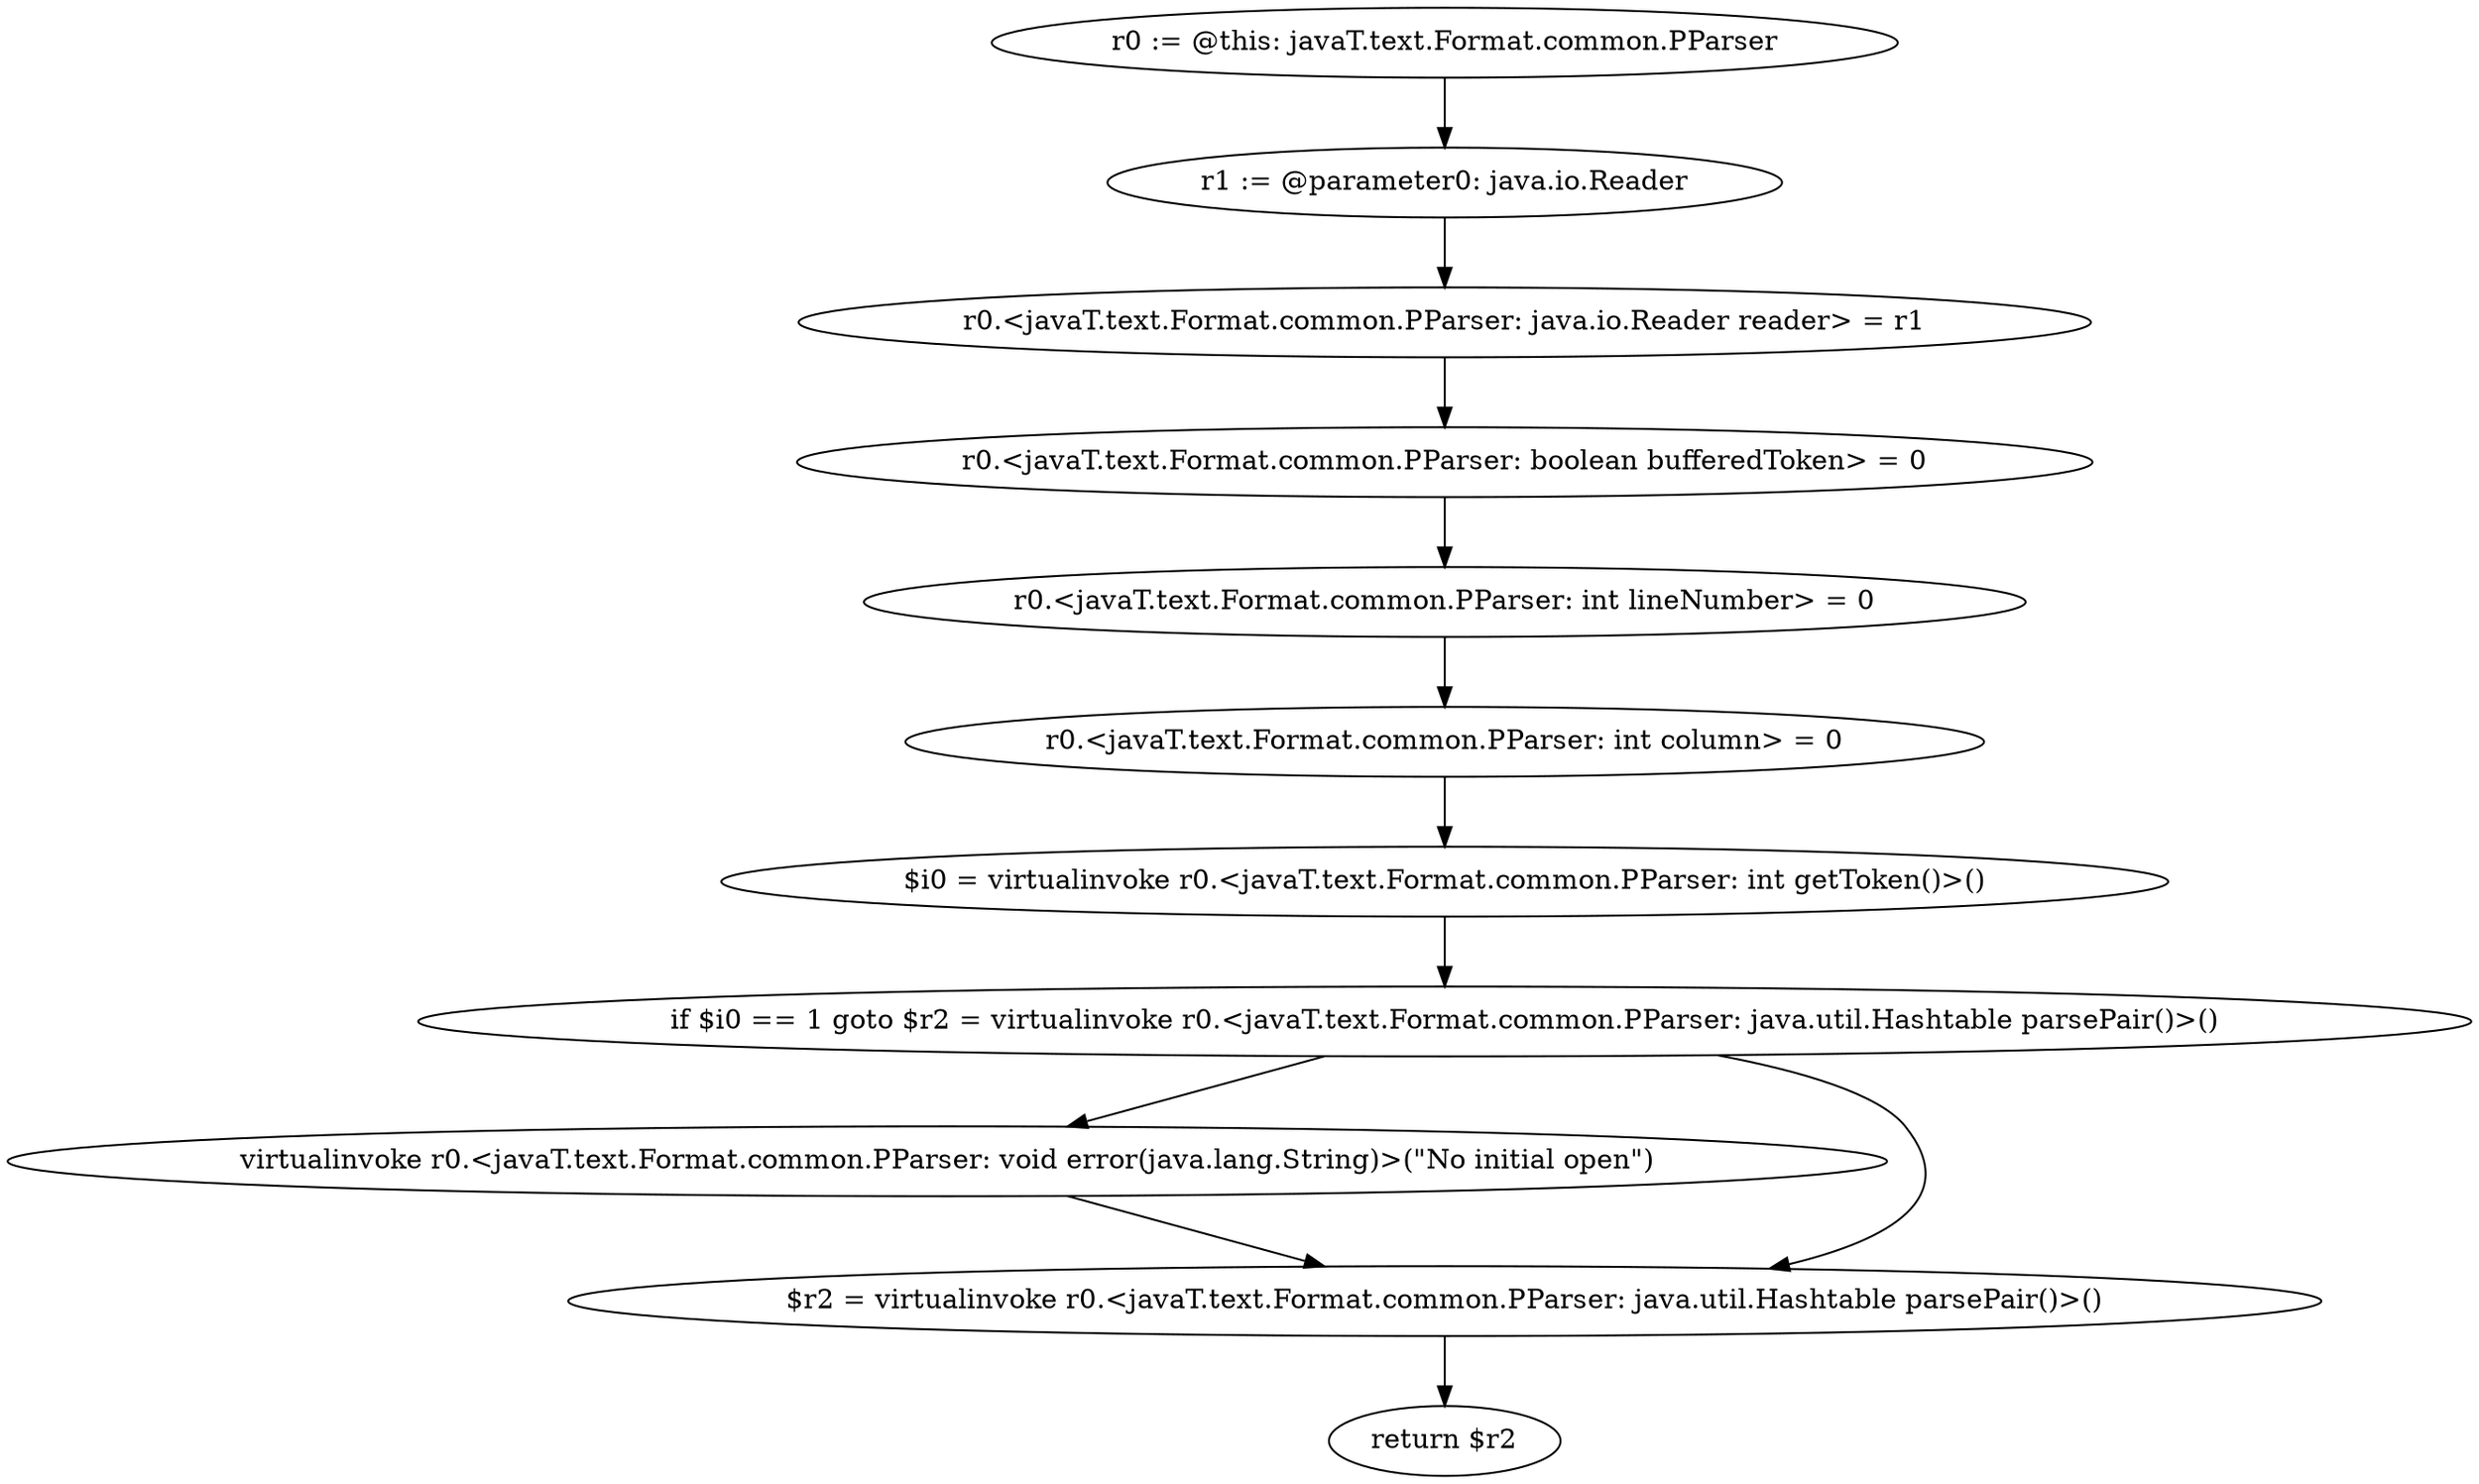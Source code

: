 digraph "unitGraph" {
    "r0 := @this: javaT.text.Format.common.PParser"
    "r1 := @parameter0: java.io.Reader"
    "r0.<javaT.text.Format.common.PParser: java.io.Reader reader> = r1"
    "r0.<javaT.text.Format.common.PParser: boolean bufferedToken> = 0"
    "r0.<javaT.text.Format.common.PParser: int lineNumber> = 0"
    "r0.<javaT.text.Format.common.PParser: int column> = 0"
    "$i0 = virtualinvoke r0.<javaT.text.Format.common.PParser: int getToken()>()"
    "if $i0 == 1 goto $r2 = virtualinvoke r0.<javaT.text.Format.common.PParser: java.util.Hashtable parsePair()>()"
    "virtualinvoke r0.<javaT.text.Format.common.PParser: void error(java.lang.String)>(\"No initial open\")"
    "$r2 = virtualinvoke r0.<javaT.text.Format.common.PParser: java.util.Hashtable parsePair()>()"
    "return $r2"
    "r0 := @this: javaT.text.Format.common.PParser"->"r1 := @parameter0: java.io.Reader";
    "r1 := @parameter0: java.io.Reader"->"r0.<javaT.text.Format.common.PParser: java.io.Reader reader> = r1";
    "r0.<javaT.text.Format.common.PParser: java.io.Reader reader> = r1"->"r0.<javaT.text.Format.common.PParser: boolean bufferedToken> = 0";
    "r0.<javaT.text.Format.common.PParser: boolean bufferedToken> = 0"->"r0.<javaT.text.Format.common.PParser: int lineNumber> = 0";
    "r0.<javaT.text.Format.common.PParser: int lineNumber> = 0"->"r0.<javaT.text.Format.common.PParser: int column> = 0";
    "r0.<javaT.text.Format.common.PParser: int column> = 0"->"$i0 = virtualinvoke r0.<javaT.text.Format.common.PParser: int getToken()>()";
    "$i0 = virtualinvoke r0.<javaT.text.Format.common.PParser: int getToken()>()"->"if $i0 == 1 goto $r2 = virtualinvoke r0.<javaT.text.Format.common.PParser: java.util.Hashtable parsePair()>()";
    "if $i0 == 1 goto $r2 = virtualinvoke r0.<javaT.text.Format.common.PParser: java.util.Hashtable parsePair()>()"->"virtualinvoke r0.<javaT.text.Format.common.PParser: void error(java.lang.String)>(\"No initial open\")";
    "if $i0 == 1 goto $r2 = virtualinvoke r0.<javaT.text.Format.common.PParser: java.util.Hashtable parsePair()>()"->"$r2 = virtualinvoke r0.<javaT.text.Format.common.PParser: java.util.Hashtable parsePair()>()";
    "virtualinvoke r0.<javaT.text.Format.common.PParser: void error(java.lang.String)>(\"No initial open\")"->"$r2 = virtualinvoke r0.<javaT.text.Format.common.PParser: java.util.Hashtable parsePair()>()";
    "$r2 = virtualinvoke r0.<javaT.text.Format.common.PParser: java.util.Hashtable parsePair()>()"->"return $r2";
}
